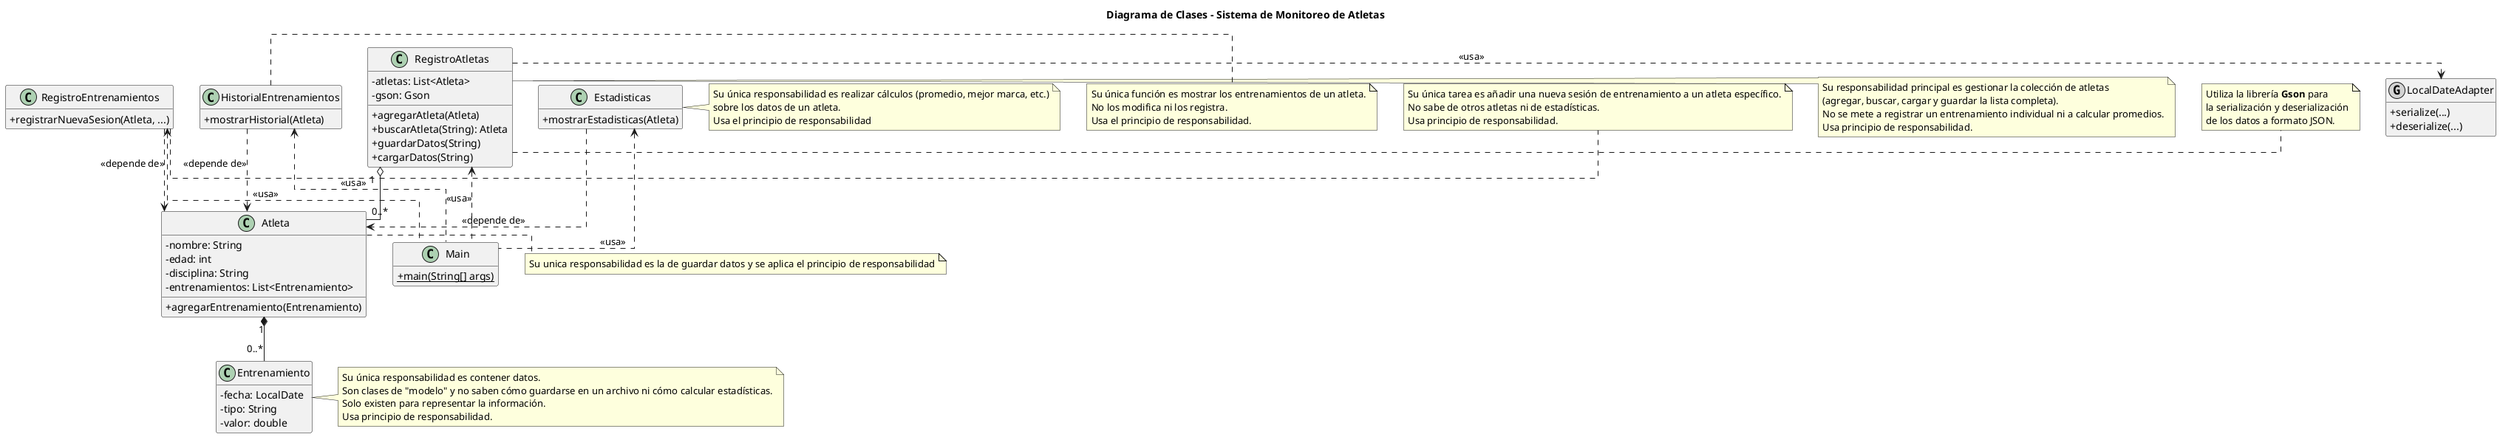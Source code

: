 @startuml

skinparam linetype ortho
skinparam classAttributeIconSize 0
hide empty members

title Diagrama de Clases - Sistema de Monitoreo de Atletas


class Main {
  + {static} main(String[] args)
}

class RegistroAtletas {
  - atletas: List<Atleta>
  - gson: Gson
  + agregarAtleta(Atleta)
  + buscarAtleta(String): Atleta
  + guardarDatos(String)
  + cargarDatos(String)
}

class Atleta {

  - nombre: String
  - edad: int
  - disciplina: String
  - entrenamientos: List<Entrenamiento>
  + agregarEntrenamiento(Entrenamiento)
}

class Entrenamiento {
  - fecha: LocalDate
  - tipo: String
  - valor: double
}

class RegistroEntrenamientos {
  + registrarNuevaSesion(Atleta, ...)
}

class HistorialEntrenamientos {
  + mostrarHistorial(Atleta)
}

class Estadisticas {
  + mostrarEstadisticas(Atleta)
}

class LocalDateAdapter <<(G,LightGray)>> {
  + serialize(...)
  + deserialize(...)
}



Main .up.> RegistroAtletas : <<usa>>
Main .up.> RegistroEntrenamientos : <<usa>>
Main .up.> HistorialEntrenamientos : <<usa>>
Main .up.> Estadisticas : <<usa>>


RegistroAtletas "1" o-- "0..*" Atleta


Atleta "1" *-- "0..*" Entrenamiento


RegistroEntrenamientos ..> Atleta : <<depende de>>
HistorialEntrenamientos ..> Atleta : <<depende de>>
Estadisticas ..> Atleta : <<depende de>>


RegistroAtletas .> LocalDateAdapter : <<usa>>


note right of RegistroAtletas
  Utiliza la librería **Gson** para
  la serialización y deserialización
  de los datos a formato JSON.
end note

note right of Atleta
   Su unica responsabilidad es la de guardar datos y se aplica el principio de responsabilidad
end note

note right of Entrenamiento
  Su única responsabilidad es contener datos.
  Son clases de "modelo" y no saben cómo guardarse en un archivo ni cómo calcular estadísticas.
  Solo existen para representar la información.
  Usa principio de responsabilidad.
end note

note right of RegistroAtletas
Su responsabilidad principal es gestionar la colección de atletas
(agregar, buscar, cargar y guardar la lista completa).
No se mete a registrar un entrenamiento individual ni a calcular promedios.
Usa principio de responsabilidad.
end note

note right of RegistroEntrenamientos
Su única tarea es añadir una nueva sesión de entrenamiento a un atleta específico.
No sabe de otros atletas ni de estadísticas.
Usa principio de responsabilidad.
end note

note right of HistorialEntrenamientos
Su única función es mostrar los entrenamientos de un atleta.
No los modifica ni los registra.
Usa el principio de responsabilidad.
end note

note right of Estadisticas
Su única responsabilidad es realizar cálculos (promedio, mejor marca, etc.)
sobre los datos de un atleta.
Usa el principio de responsabilidad
end note
@enduml